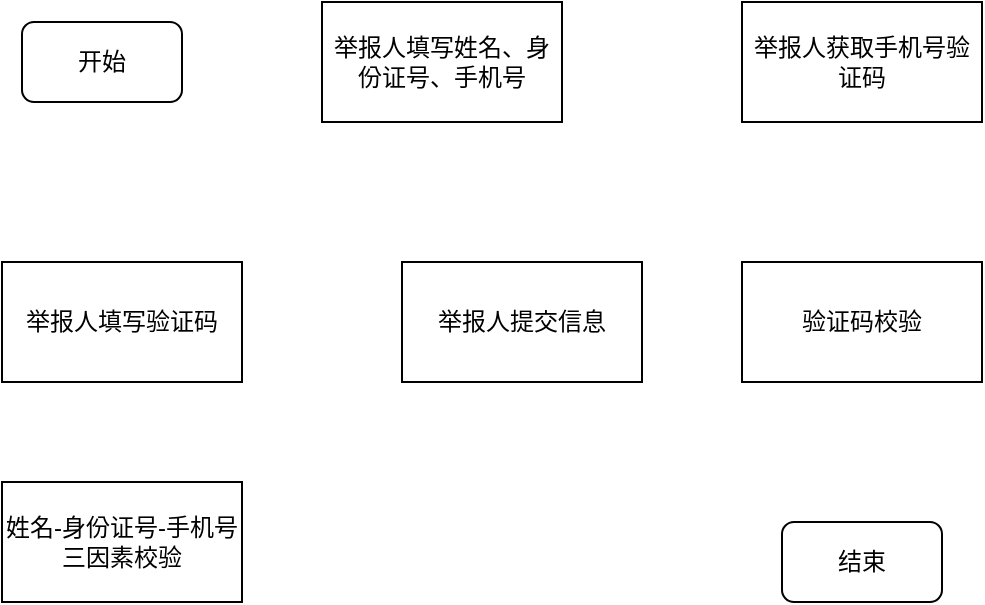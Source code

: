 <mxfile version="18.1.3" type="github"><diagram id="4sHec_QTuUWQxJBWkDut" name="Page-1"><mxGraphModel dx="1278" dy="491" grid="1" gridSize="10" guides="1" tooltips="1" connect="1" arrows="1" fold="1" page="1" pageScale="1" pageWidth="827" pageHeight="1169" math="0" shadow="0"><root><mxCell id="0"/><mxCell id="1" parent="0"/><mxCell id="oJo548h60sw7fq_lQ-VQ-1" value="开始" style="rounded=1;whiteSpace=wrap;html=1;" vertex="1" parent="1"><mxGeometry x="150" y="100" width="80" height="40" as="geometry"/></mxCell><mxCell id="oJo548h60sw7fq_lQ-VQ-2" value="举报人填写姓名、身份证号、手机号" style="rounded=0;whiteSpace=wrap;html=1;" vertex="1" parent="1"><mxGeometry x="300" y="90" width="120" height="60" as="geometry"/></mxCell><mxCell id="oJo548h60sw7fq_lQ-VQ-3" value="举报人获取手机号验证码" style="rounded=0;whiteSpace=wrap;html=1;" vertex="1" parent="1"><mxGeometry x="510" y="90" width="120" height="60" as="geometry"/></mxCell><mxCell id="oJo548h60sw7fq_lQ-VQ-4" value="举报人填写验证码" style="rounded=0;whiteSpace=wrap;html=1;" vertex="1" parent="1"><mxGeometry x="140" y="220" width="120" height="60" as="geometry"/></mxCell><mxCell id="oJo548h60sw7fq_lQ-VQ-5" value="举报人提交信息" style="rounded=0;whiteSpace=wrap;html=1;" vertex="1" parent="1"><mxGeometry x="340" y="220" width="120" height="60" as="geometry"/></mxCell><mxCell id="oJo548h60sw7fq_lQ-VQ-6" value="验证码校验" style="rounded=0;whiteSpace=wrap;html=1;" vertex="1" parent="1"><mxGeometry x="510" y="220" width="120" height="60" as="geometry"/></mxCell><mxCell id="oJo548h60sw7fq_lQ-VQ-7" value="姓名-身份证号-手机号三因素校验" style="rounded=0;whiteSpace=wrap;html=1;" vertex="1" parent="1"><mxGeometry x="140" y="330" width="120" height="60" as="geometry"/></mxCell><mxCell id="oJo548h60sw7fq_lQ-VQ-8" value="结束" style="rounded=1;whiteSpace=wrap;html=1;" vertex="1" parent="1"><mxGeometry x="530" y="350" width="80" height="40" as="geometry"/></mxCell></root></mxGraphModel></diagram></mxfile>